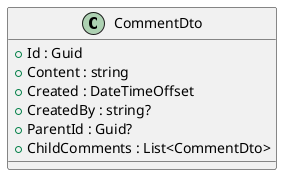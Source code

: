 @startuml
class CommentDto {
    + Id : Guid
    + Content : string
    + Created : DateTimeOffset
    + CreatedBy : string?
    + ParentId : Guid?
    + ChildComments : List<CommentDto>
}
@enduml